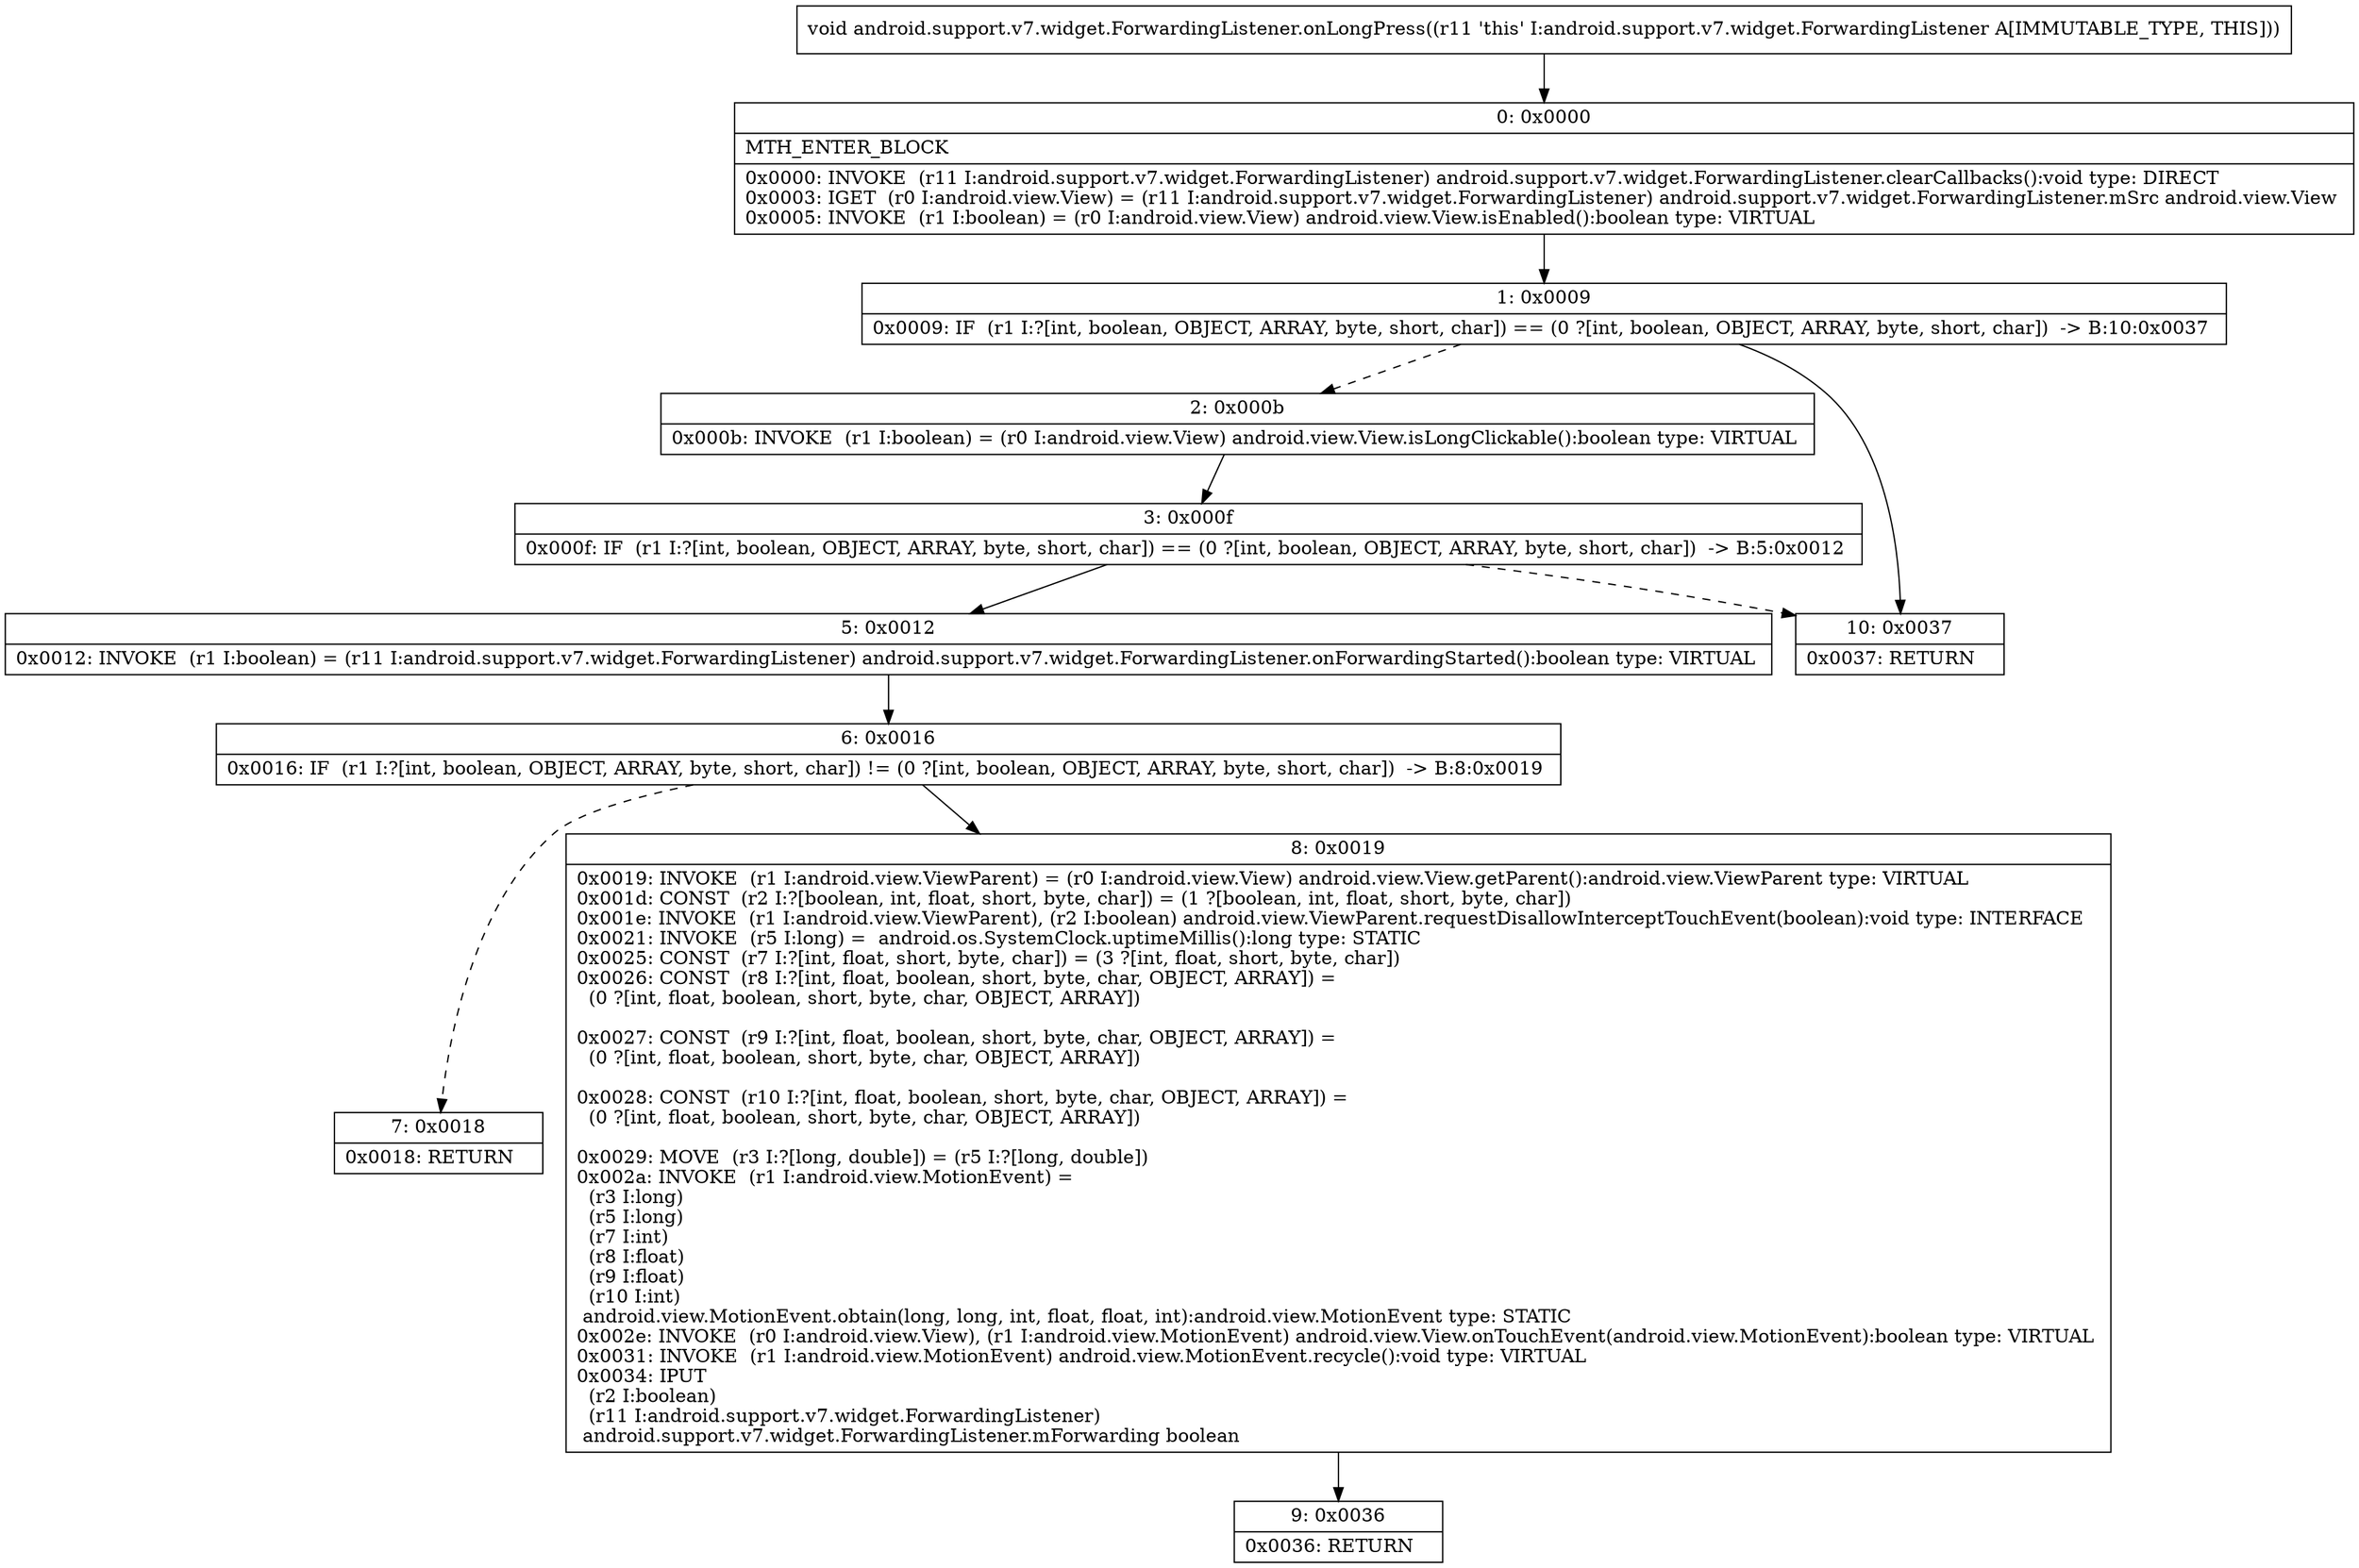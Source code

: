 digraph "CFG forandroid.support.v7.widget.ForwardingListener.onLongPress()V" {
Node_0 [shape=record,label="{0\:\ 0x0000|MTH_ENTER_BLOCK\l|0x0000: INVOKE  (r11 I:android.support.v7.widget.ForwardingListener) android.support.v7.widget.ForwardingListener.clearCallbacks():void type: DIRECT \l0x0003: IGET  (r0 I:android.view.View) = (r11 I:android.support.v7.widget.ForwardingListener) android.support.v7.widget.ForwardingListener.mSrc android.view.View \l0x0005: INVOKE  (r1 I:boolean) = (r0 I:android.view.View) android.view.View.isEnabled():boolean type: VIRTUAL \l}"];
Node_1 [shape=record,label="{1\:\ 0x0009|0x0009: IF  (r1 I:?[int, boolean, OBJECT, ARRAY, byte, short, char]) == (0 ?[int, boolean, OBJECT, ARRAY, byte, short, char])  \-\> B:10:0x0037 \l}"];
Node_2 [shape=record,label="{2\:\ 0x000b|0x000b: INVOKE  (r1 I:boolean) = (r0 I:android.view.View) android.view.View.isLongClickable():boolean type: VIRTUAL \l}"];
Node_3 [shape=record,label="{3\:\ 0x000f|0x000f: IF  (r1 I:?[int, boolean, OBJECT, ARRAY, byte, short, char]) == (0 ?[int, boolean, OBJECT, ARRAY, byte, short, char])  \-\> B:5:0x0012 \l}"];
Node_5 [shape=record,label="{5\:\ 0x0012|0x0012: INVOKE  (r1 I:boolean) = (r11 I:android.support.v7.widget.ForwardingListener) android.support.v7.widget.ForwardingListener.onForwardingStarted():boolean type: VIRTUAL \l}"];
Node_6 [shape=record,label="{6\:\ 0x0016|0x0016: IF  (r1 I:?[int, boolean, OBJECT, ARRAY, byte, short, char]) != (0 ?[int, boolean, OBJECT, ARRAY, byte, short, char])  \-\> B:8:0x0019 \l}"];
Node_7 [shape=record,label="{7\:\ 0x0018|0x0018: RETURN   \l}"];
Node_8 [shape=record,label="{8\:\ 0x0019|0x0019: INVOKE  (r1 I:android.view.ViewParent) = (r0 I:android.view.View) android.view.View.getParent():android.view.ViewParent type: VIRTUAL \l0x001d: CONST  (r2 I:?[boolean, int, float, short, byte, char]) = (1 ?[boolean, int, float, short, byte, char]) \l0x001e: INVOKE  (r1 I:android.view.ViewParent), (r2 I:boolean) android.view.ViewParent.requestDisallowInterceptTouchEvent(boolean):void type: INTERFACE \l0x0021: INVOKE  (r5 I:long) =  android.os.SystemClock.uptimeMillis():long type: STATIC \l0x0025: CONST  (r7 I:?[int, float, short, byte, char]) = (3 ?[int, float, short, byte, char]) \l0x0026: CONST  (r8 I:?[int, float, boolean, short, byte, char, OBJECT, ARRAY]) = \l  (0 ?[int, float, boolean, short, byte, char, OBJECT, ARRAY])\l \l0x0027: CONST  (r9 I:?[int, float, boolean, short, byte, char, OBJECT, ARRAY]) = \l  (0 ?[int, float, boolean, short, byte, char, OBJECT, ARRAY])\l \l0x0028: CONST  (r10 I:?[int, float, boolean, short, byte, char, OBJECT, ARRAY]) = \l  (0 ?[int, float, boolean, short, byte, char, OBJECT, ARRAY])\l \l0x0029: MOVE  (r3 I:?[long, double]) = (r5 I:?[long, double]) \l0x002a: INVOKE  (r1 I:android.view.MotionEvent) = \l  (r3 I:long)\l  (r5 I:long)\l  (r7 I:int)\l  (r8 I:float)\l  (r9 I:float)\l  (r10 I:int)\l android.view.MotionEvent.obtain(long, long, int, float, float, int):android.view.MotionEvent type: STATIC \l0x002e: INVOKE  (r0 I:android.view.View), (r1 I:android.view.MotionEvent) android.view.View.onTouchEvent(android.view.MotionEvent):boolean type: VIRTUAL \l0x0031: INVOKE  (r1 I:android.view.MotionEvent) android.view.MotionEvent.recycle():void type: VIRTUAL \l0x0034: IPUT  \l  (r2 I:boolean)\l  (r11 I:android.support.v7.widget.ForwardingListener)\l android.support.v7.widget.ForwardingListener.mForwarding boolean \l}"];
Node_9 [shape=record,label="{9\:\ 0x0036|0x0036: RETURN   \l}"];
Node_10 [shape=record,label="{10\:\ 0x0037|0x0037: RETURN   \l}"];
MethodNode[shape=record,label="{void android.support.v7.widget.ForwardingListener.onLongPress((r11 'this' I:android.support.v7.widget.ForwardingListener A[IMMUTABLE_TYPE, THIS])) }"];
MethodNode -> Node_0;
Node_0 -> Node_1;
Node_1 -> Node_2[style=dashed];
Node_1 -> Node_10;
Node_2 -> Node_3;
Node_3 -> Node_5;
Node_3 -> Node_10[style=dashed];
Node_5 -> Node_6;
Node_6 -> Node_7[style=dashed];
Node_6 -> Node_8;
Node_8 -> Node_9;
}

